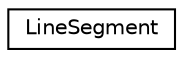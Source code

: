 digraph "Graphical Class Hierarchy"
{
 // LATEX_PDF_SIZE
  edge [fontname="Helvetica",fontsize="10",labelfontname="Helvetica",labelfontsize="10"];
  node [fontname="Helvetica",fontsize="10",shape=record];
  rankdir="LR";
  Node0 [label="LineSegment",height=0.2,width=0.4,color="black", fillcolor="white", style="filled",URL="$class_line_segment.html",tooltip="Class for LineSegment definition."];
}
